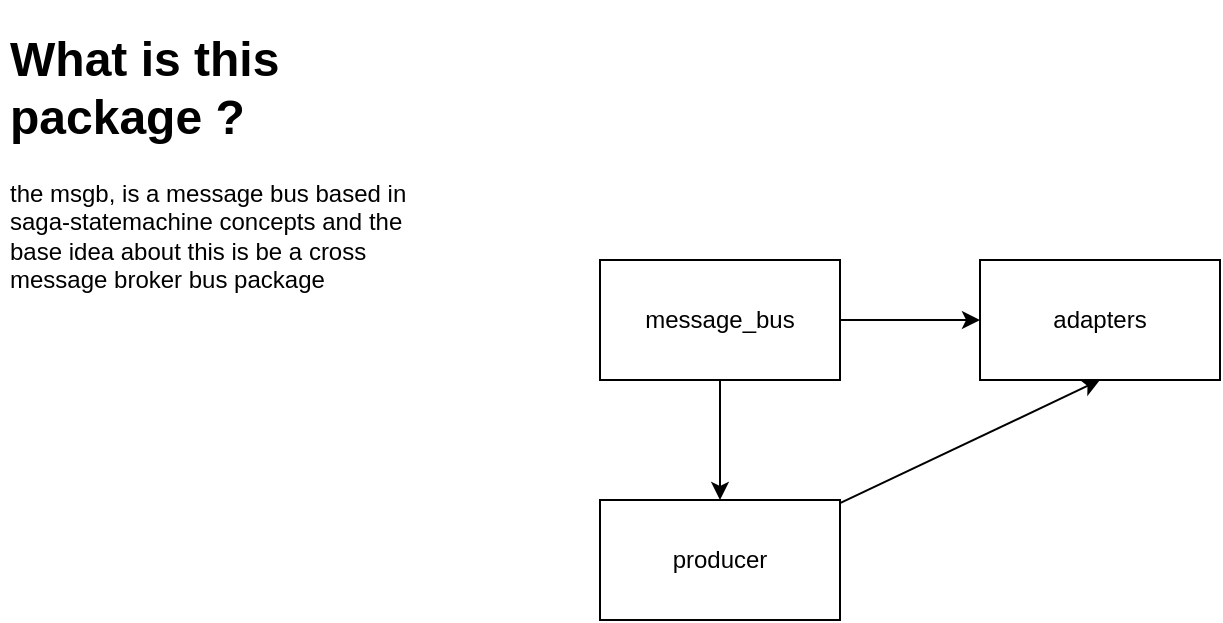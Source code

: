 <mxfile>
    <diagram name="Página-1" id="zL3myMS6aywwBRu7yyHF">
        <mxGraphModel dx="616" dy="331" grid="1" gridSize="10" guides="1" tooltips="1" connect="1" arrows="1" fold="1" page="1" pageScale="1" pageWidth="827" pageHeight="1169" math="0" shadow="0">
            <root>
                <mxCell id="0"/>
                <mxCell id="1" parent="0"/>
                <mxCell id="r3h3nw8og_7mRz0Sls4g-2" value="&lt;h1&gt;What is this package ?&lt;/h1&gt;&lt;p&gt;the msgb, is a message bus based in saga-statemachine concepts and the base idea about this is be a cross message broker bus package&lt;/p&gt;" style="text;html=1;strokeColor=none;fillColor=none;spacing=5;spacingTop=-20;whiteSpace=wrap;overflow=hidden;rounded=0;" parent="1" vertex="1">
                    <mxGeometry x="70" y="210" width="210" height="160" as="geometry"/>
                </mxCell>
                <mxCell id="17" value="" style="edgeStyle=none;html=1;" edge="1" parent="1" source="2" target="16">
                    <mxGeometry relative="1" as="geometry"/>
                </mxCell>
                <mxCell id="19" value="" style="edgeStyle=none;html=1;" edge="1" parent="1" source="2" target="18">
                    <mxGeometry relative="1" as="geometry"/>
                </mxCell>
                <mxCell id="2" value="message_bus" style="rounded=0;whiteSpace=wrap;html=1;" vertex="1" parent="1">
                    <mxGeometry x="370" y="330" width="120" height="60" as="geometry"/>
                </mxCell>
                <mxCell id="16" value="adapters" style="whiteSpace=wrap;html=1;rounded=0;" vertex="1" parent="1">
                    <mxGeometry x="560" y="330" width="120" height="60" as="geometry"/>
                </mxCell>
                <mxCell id="20" style="edgeStyle=none;html=1;entryX=0.5;entryY=1;entryDx=0;entryDy=0;" edge="1" parent="1" source="18" target="16">
                    <mxGeometry relative="1" as="geometry"/>
                </mxCell>
                <mxCell id="18" value="producer" style="rounded=0;whiteSpace=wrap;html=1;" vertex="1" parent="1">
                    <mxGeometry x="370" y="450" width="120" height="60" as="geometry"/>
                </mxCell>
            </root>
        </mxGraphModel>
    </diagram>
</mxfile>